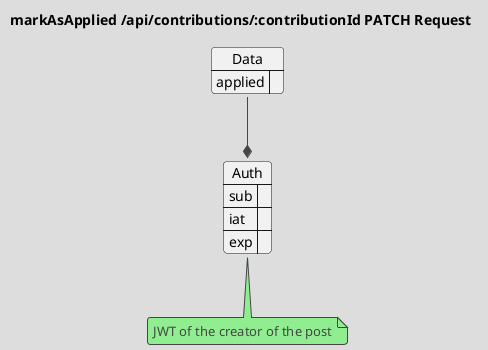 @startuml markAsApplied-Request
!theme toy
skinparam linetype ortho
title "markAsApplied /api/contributions/:contributionId PATCH Request"


json Data {
    "applied": ""
}

' Jwt of the creator of the post
json Auth {
    "sub": "",
    "iat": "",
    "exp": ""
}

note bottom of Auth
    JWT of the creator of the post
end note

Data --* Auth
@enduml
@startuml markAsApplied-Response
!theme toy
title "markAsApplied /api/contributions/:contributionId PATCH Response"
@enduml
